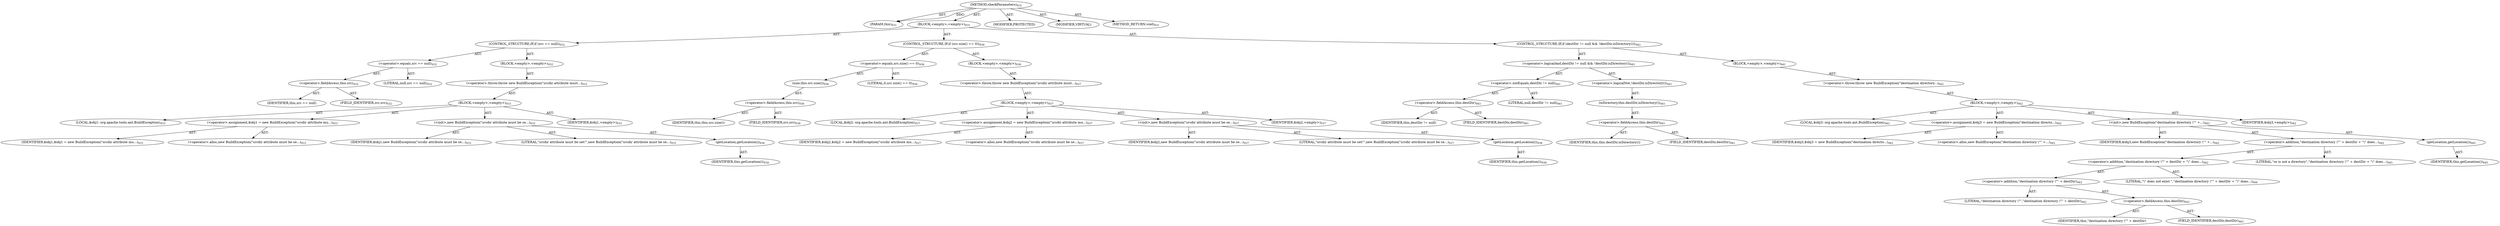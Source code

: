 digraph "checkParameters" {  
"111669149769" [label = <(METHOD,checkParameters)<SUB>931</SUB>> ]
"115964117024" [label = <(PARAM,this)<SUB>931</SUB>> ]
"25769803885" [label = <(BLOCK,&lt;empty&gt;,&lt;empty&gt;)<SUB>931</SUB>> ]
"47244640291" [label = <(CONTROL_STRUCTURE,IF,if (src == null))<SUB>932</SUB>> ]
"30064771421" [label = <(&lt;operator&gt;.equals,src == null)<SUB>932</SUB>> ]
"30064771422" [label = <(&lt;operator&gt;.fieldAccess,this.src)<SUB>932</SUB>> ]
"68719477010" [label = <(IDENTIFIER,this,src == null)> ]
"55834574992" [label = <(FIELD_IDENTIFIER,src,src)<SUB>932</SUB>> ]
"90194313273" [label = <(LITERAL,null,src == null)<SUB>932</SUB>> ]
"25769803886" [label = <(BLOCK,&lt;empty&gt;,&lt;empty&gt;)<SUB>932</SUB>> ]
"30064771423" [label = <(&lt;operator&gt;.throw,throw new BuildException(&quot;srcdir attribute must...)<SUB>933</SUB>> ]
"25769803887" [label = <(BLOCK,&lt;empty&gt;,&lt;empty&gt;)<SUB>933</SUB>> ]
"94489280525" [label = <(LOCAL,$obj1: org.apache.tools.ant.BuildException)<SUB>933</SUB>> ]
"30064771424" [label = <(&lt;operator&gt;.assignment,$obj1 = new BuildException(&quot;srcdir attribute mu...)<SUB>933</SUB>> ]
"68719477011" [label = <(IDENTIFIER,$obj1,$obj1 = new BuildException(&quot;srcdir attribute mu...)<SUB>933</SUB>> ]
"30064771425" [label = <(&lt;operator&gt;.alloc,new BuildException(&quot;srcdir attribute must be se...)<SUB>933</SUB>> ]
"30064771426" [label = <(&lt;init&gt;,new BuildException(&quot;srcdir attribute must be se...)<SUB>933</SUB>> ]
"68719477012" [label = <(IDENTIFIER,$obj1,new BuildException(&quot;srcdir attribute must be se...)<SUB>933</SUB>> ]
"90194313274" [label = <(LITERAL,&quot;srcdir attribute must be set!&quot;,new BuildException(&quot;srcdir attribute must be se...)<SUB>933</SUB>> ]
"30064771427" [label = <(getLocation,getLocation())<SUB>934</SUB>> ]
"68719476783" [label = <(IDENTIFIER,this,getLocation())<SUB>934</SUB>> ]
"68719477013" [label = <(IDENTIFIER,$obj1,&lt;empty&gt;)<SUB>933</SUB>> ]
"47244640292" [label = <(CONTROL_STRUCTURE,IF,if (src.size() == 0))<SUB>936</SUB>> ]
"30064771428" [label = <(&lt;operator&gt;.equals,src.size() == 0)<SUB>936</SUB>> ]
"30064771429" [label = <(size,this.src.size())<SUB>936</SUB>> ]
"30064771430" [label = <(&lt;operator&gt;.fieldAccess,this.src)<SUB>936</SUB>> ]
"68719477014" [label = <(IDENTIFIER,this,this.src.size())> ]
"55834574993" [label = <(FIELD_IDENTIFIER,src,src)<SUB>936</SUB>> ]
"90194313275" [label = <(LITERAL,0,src.size() == 0)<SUB>936</SUB>> ]
"25769803888" [label = <(BLOCK,&lt;empty&gt;,&lt;empty&gt;)<SUB>936</SUB>> ]
"30064771431" [label = <(&lt;operator&gt;.throw,throw new BuildException(&quot;srcdir attribute must...)<SUB>937</SUB>> ]
"25769803889" [label = <(BLOCK,&lt;empty&gt;,&lt;empty&gt;)<SUB>937</SUB>> ]
"94489280526" [label = <(LOCAL,$obj2: org.apache.tools.ant.BuildException)<SUB>937</SUB>> ]
"30064771432" [label = <(&lt;operator&gt;.assignment,$obj2 = new BuildException(&quot;srcdir attribute mu...)<SUB>937</SUB>> ]
"68719477015" [label = <(IDENTIFIER,$obj2,$obj2 = new BuildException(&quot;srcdir attribute mu...)<SUB>937</SUB>> ]
"30064771433" [label = <(&lt;operator&gt;.alloc,new BuildException(&quot;srcdir attribute must be se...)<SUB>937</SUB>> ]
"30064771434" [label = <(&lt;init&gt;,new BuildException(&quot;srcdir attribute must be se...)<SUB>937</SUB>> ]
"68719477016" [label = <(IDENTIFIER,$obj2,new BuildException(&quot;srcdir attribute must be se...)<SUB>937</SUB>> ]
"90194313276" [label = <(LITERAL,&quot;srcdir attribute must be set!&quot;,new BuildException(&quot;srcdir attribute must be se...)<SUB>937</SUB>> ]
"30064771435" [label = <(getLocation,getLocation())<SUB>938</SUB>> ]
"68719476784" [label = <(IDENTIFIER,this,getLocation())<SUB>938</SUB>> ]
"68719477017" [label = <(IDENTIFIER,$obj2,&lt;empty&gt;)<SUB>937</SUB>> ]
"47244640293" [label = <(CONTROL_STRUCTURE,IF,if (destDir != null &amp;&amp; !destDir.isDirectory()))<SUB>941</SUB>> ]
"30064771436" [label = <(&lt;operator&gt;.logicalAnd,destDir != null &amp;&amp; !destDir.isDirectory())<SUB>941</SUB>> ]
"30064771437" [label = <(&lt;operator&gt;.notEquals,destDir != null)<SUB>941</SUB>> ]
"30064771438" [label = <(&lt;operator&gt;.fieldAccess,this.destDir)<SUB>941</SUB>> ]
"68719477018" [label = <(IDENTIFIER,this,destDir != null)> ]
"55834574994" [label = <(FIELD_IDENTIFIER,destDir,destDir)<SUB>941</SUB>> ]
"90194313277" [label = <(LITERAL,null,destDir != null)<SUB>941</SUB>> ]
"30064771439" [label = <(&lt;operator&gt;.logicalNot,!destDir.isDirectory())<SUB>941</SUB>> ]
"30064771440" [label = <(isDirectory,this.destDir.isDirectory())<SUB>941</SUB>> ]
"30064771441" [label = <(&lt;operator&gt;.fieldAccess,this.destDir)<SUB>941</SUB>> ]
"68719477019" [label = <(IDENTIFIER,this,this.destDir.isDirectory())> ]
"55834574995" [label = <(FIELD_IDENTIFIER,destDir,destDir)<SUB>941</SUB>> ]
"25769803890" [label = <(BLOCK,&lt;empty&gt;,&lt;empty&gt;)<SUB>941</SUB>> ]
"30064771442" [label = <(&lt;operator&gt;.throw,throw new BuildException(&quot;destination directory...)<SUB>942</SUB>> ]
"25769803891" [label = <(BLOCK,&lt;empty&gt;,&lt;empty&gt;)<SUB>942</SUB>> ]
"94489280527" [label = <(LOCAL,$obj3: org.apache.tools.ant.BuildException)<SUB>942</SUB>> ]
"30064771443" [label = <(&lt;operator&gt;.assignment,$obj3 = new BuildException(&quot;destination directo...)<SUB>942</SUB>> ]
"68719477020" [label = <(IDENTIFIER,$obj3,$obj3 = new BuildException(&quot;destination directo...)<SUB>942</SUB>> ]
"30064771444" [label = <(&lt;operator&gt;.alloc,new BuildException(&quot;destination directory \&quot;&quot; +...)<SUB>942</SUB>> ]
"30064771445" [label = <(&lt;init&gt;,new BuildException(&quot;destination directory \&quot;&quot; +...)<SUB>942</SUB>> ]
"68719477021" [label = <(IDENTIFIER,$obj3,new BuildException(&quot;destination directory \&quot;&quot; +...)<SUB>942</SUB>> ]
"30064771446" [label = <(&lt;operator&gt;.addition,&quot;destination directory \&quot;&quot; + destDir + &quot;\&quot; does...)<SUB>942</SUB>> ]
"30064771447" [label = <(&lt;operator&gt;.addition,&quot;destination directory \&quot;&quot; + destDir + &quot;\&quot; does...)<SUB>942</SUB>> ]
"30064771448" [label = <(&lt;operator&gt;.addition,&quot;destination directory \&quot;&quot; + destDir)<SUB>942</SUB>> ]
"90194313278" [label = <(LITERAL,&quot;destination directory \&quot;&quot;,&quot;destination directory \&quot;&quot; + destDir)<SUB>942</SUB>> ]
"30064771449" [label = <(&lt;operator&gt;.fieldAccess,this.destDir)<SUB>943</SUB>> ]
"68719477022" [label = <(IDENTIFIER,this,&quot;destination directory \&quot;&quot; + destDir)> ]
"55834574996" [label = <(FIELD_IDENTIFIER,destDir,destDir)<SUB>943</SUB>> ]
"90194313279" [label = <(LITERAL,&quot;\&quot; does not exist &quot;,&quot;destination directory \&quot;&quot; + destDir + &quot;\&quot; does...)<SUB>944</SUB>> ]
"90194313280" [label = <(LITERAL,&quot;or is not a directory&quot;,&quot;destination directory \&quot;&quot; + destDir + &quot;\&quot; does...)<SUB>945</SUB>> ]
"30064771450" [label = <(getLocation,getLocation())<SUB>945</SUB>> ]
"68719476785" [label = <(IDENTIFIER,this,getLocation())<SUB>945</SUB>> ]
"68719477023" [label = <(IDENTIFIER,$obj3,&lt;empty&gt;)<SUB>942</SUB>> ]
"133143986351" [label = <(MODIFIER,PROTECTED)> ]
"133143986352" [label = <(MODIFIER,VIRTUAL)> ]
"128849018953" [label = <(METHOD_RETURN,void)<SUB>931</SUB>> ]
  "111669149769" -> "115964117024"  [ label = "AST: "] 
  "111669149769" -> "25769803885"  [ label = "AST: "] 
  "111669149769" -> "133143986351"  [ label = "AST: "] 
  "111669149769" -> "133143986352"  [ label = "AST: "] 
  "111669149769" -> "128849018953"  [ label = "AST: "] 
  "25769803885" -> "47244640291"  [ label = "AST: "] 
  "25769803885" -> "47244640292"  [ label = "AST: "] 
  "25769803885" -> "47244640293"  [ label = "AST: "] 
  "47244640291" -> "30064771421"  [ label = "AST: "] 
  "47244640291" -> "25769803886"  [ label = "AST: "] 
  "30064771421" -> "30064771422"  [ label = "AST: "] 
  "30064771421" -> "90194313273"  [ label = "AST: "] 
  "30064771422" -> "68719477010"  [ label = "AST: "] 
  "30064771422" -> "55834574992"  [ label = "AST: "] 
  "25769803886" -> "30064771423"  [ label = "AST: "] 
  "30064771423" -> "25769803887"  [ label = "AST: "] 
  "25769803887" -> "94489280525"  [ label = "AST: "] 
  "25769803887" -> "30064771424"  [ label = "AST: "] 
  "25769803887" -> "30064771426"  [ label = "AST: "] 
  "25769803887" -> "68719477013"  [ label = "AST: "] 
  "30064771424" -> "68719477011"  [ label = "AST: "] 
  "30064771424" -> "30064771425"  [ label = "AST: "] 
  "30064771426" -> "68719477012"  [ label = "AST: "] 
  "30064771426" -> "90194313274"  [ label = "AST: "] 
  "30064771426" -> "30064771427"  [ label = "AST: "] 
  "30064771427" -> "68719476783"  [ label = "AST: "] 
  "47244640292" -> "30064771428"  [ label = "AST: "] 
  "47244640292" -> "25769803888"  [ label = "AST: "] 
  "30064771428" -> "30064771429"  [ label = "AST: "] 
  "30064771428" -> "90194313275"  [ label = "AST: "] 
  "30064771429" -> "30064771430"  [ label = "AST: "] 
  "30064771430" -> "68719477014"  [ label = "AST: "] 
  "30064771430" -> "55834574993"  [ label = "AST: "] 
  "25769803888" -> "30064771431"  [ label = "AST: "] 
  "30064771431" -> "25769803889"  [ label = "AST: "] 
  "25769803889" -> "94489280526"  [ label = "AST: "] 
  "25769803889" -> "30064771432"  [ label = "AST: "] 
  "25769803889" -> "30064771434"  [ label = "AST: "] 
  "25769803889" -> "68719477017"  [ label = "AST: "] 
  "30064771432" -> "68719477015"  [ label = "AST: "] 
  "30064771432" -> "30064771433"  [ label = "AST: "] 
  "30064771434" -> "68719477016"  [ label = "AST: "] 
  "30064771434" -> "90194313276"  [ label = "AST: "] 
  "30064771434" -> "30064771435"  [ label = "AST: "] 
  "30064771435" -> "68719476784"  [ label = "AST: "] 
  "47244640293" -> "30064771436"  [ label = "AST: "] 
  "47244640293" -> "25769803890"  [ label = "AST: "] 
  "30064771436" -> "30064771437"  [ label = "AST: "] 
  "30064771436" -> "30064771439"  [ label = "AST: "] 
  "30064771437" -> "30064771438"  [ label = "AST: "] 
  "30064771437" -> "90194313277"  [ label = "AST: "] 
  "30064771438" -> "68719477018"  [ label = "AST: "] 
  "30064771438" -> "55834574994"  [ label = "AST: "] 
  "30064771439" -> "30064771440"  [ label = "AST: "] 
  "30064771440" -> "30064771441"  [ label = "AST: "] 
  "30064771441" -> "68719477019"  [ label = "AST: "] 
  "30064771441" -> "55834574995"  [ label = "AST: "] 
  "25769803890" -> "30064771442"  [ label = "AST: "] 
  "30064771442" -> "25769803891"  [ label = "AST: "] 
  "25769803891" -> "94489280527"  [ label = "AST: "] 
  "25769803891" -> "30064771443"  [ label = "AST: "] 
  "25769803891" -> "30064771445"  [ label = "AST: "] 
  "25769803891" -> "68719477023"  [ label = "AST: "] 
  "30064771443" -> "68719477020"  [ label = "AST: "] 
  "30064771443" -> "30064771444"  [ label = "AST: "] 
  "30064771445" -> "68719477021"  [ label = "AST: "] 
  "30064771445" -> "30064771446"  [ label = "AST: "] 
  "30064771445" -> "30064771450"  [ label = "AST: "] 
  "30064771446" -> "30064771447"  [ label = "AST: "] 
  "30064771446" -> "90194313280"  [ label = "AST: "] 
  "30064771447" -> "30064771448"  [ label = "AST: "] 
  "30064771447" -> "90194313279"  [ label = "AST: "] 
  "30064771448" -> "90194313278"  [ label = "AST: "] 
  "30064771448" -> "30064771449"  [ label = "AST: "] 
  "30064771449" -> "68719477022"  [ label = "AST: "] 
  "30064771449" -> "55834574996"  [ label = "AST: "] 
  "30064771450" -> "68719476785"  [ label = "AST: "] 
  "111669149769" -> "115964117024"  [ label = "DDG: "] 
}
